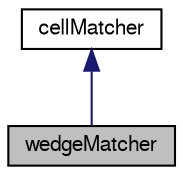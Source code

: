 digraph "wedgeMatcher"
{
  bgcolor="transparent";
  edge [fontname="FreeSans",fontsize="10",labelfontname="FreeSans",labelfontsize="10"];
  node [fontname="FreeSans",fontsize="10",shape=record];
  Node0 [label="wedgeMatcher",height=0.2,width=0.4,color="black", fillcolor="grey75", style="filled", fontcolor="black"];
  Node1 -> Node0 [dir="back",color="midnightblue",fontsize="10",style="solid",fontname="FreeSans"];
  Node1 [label="cellMatcher",height=0.2,width=0.4,color="black",URL="$a27166.html",tooltip="Base class for cellshape matchers (hexMatch, prismMatch, etc.). These are classes which given a mesh ..."];
}
